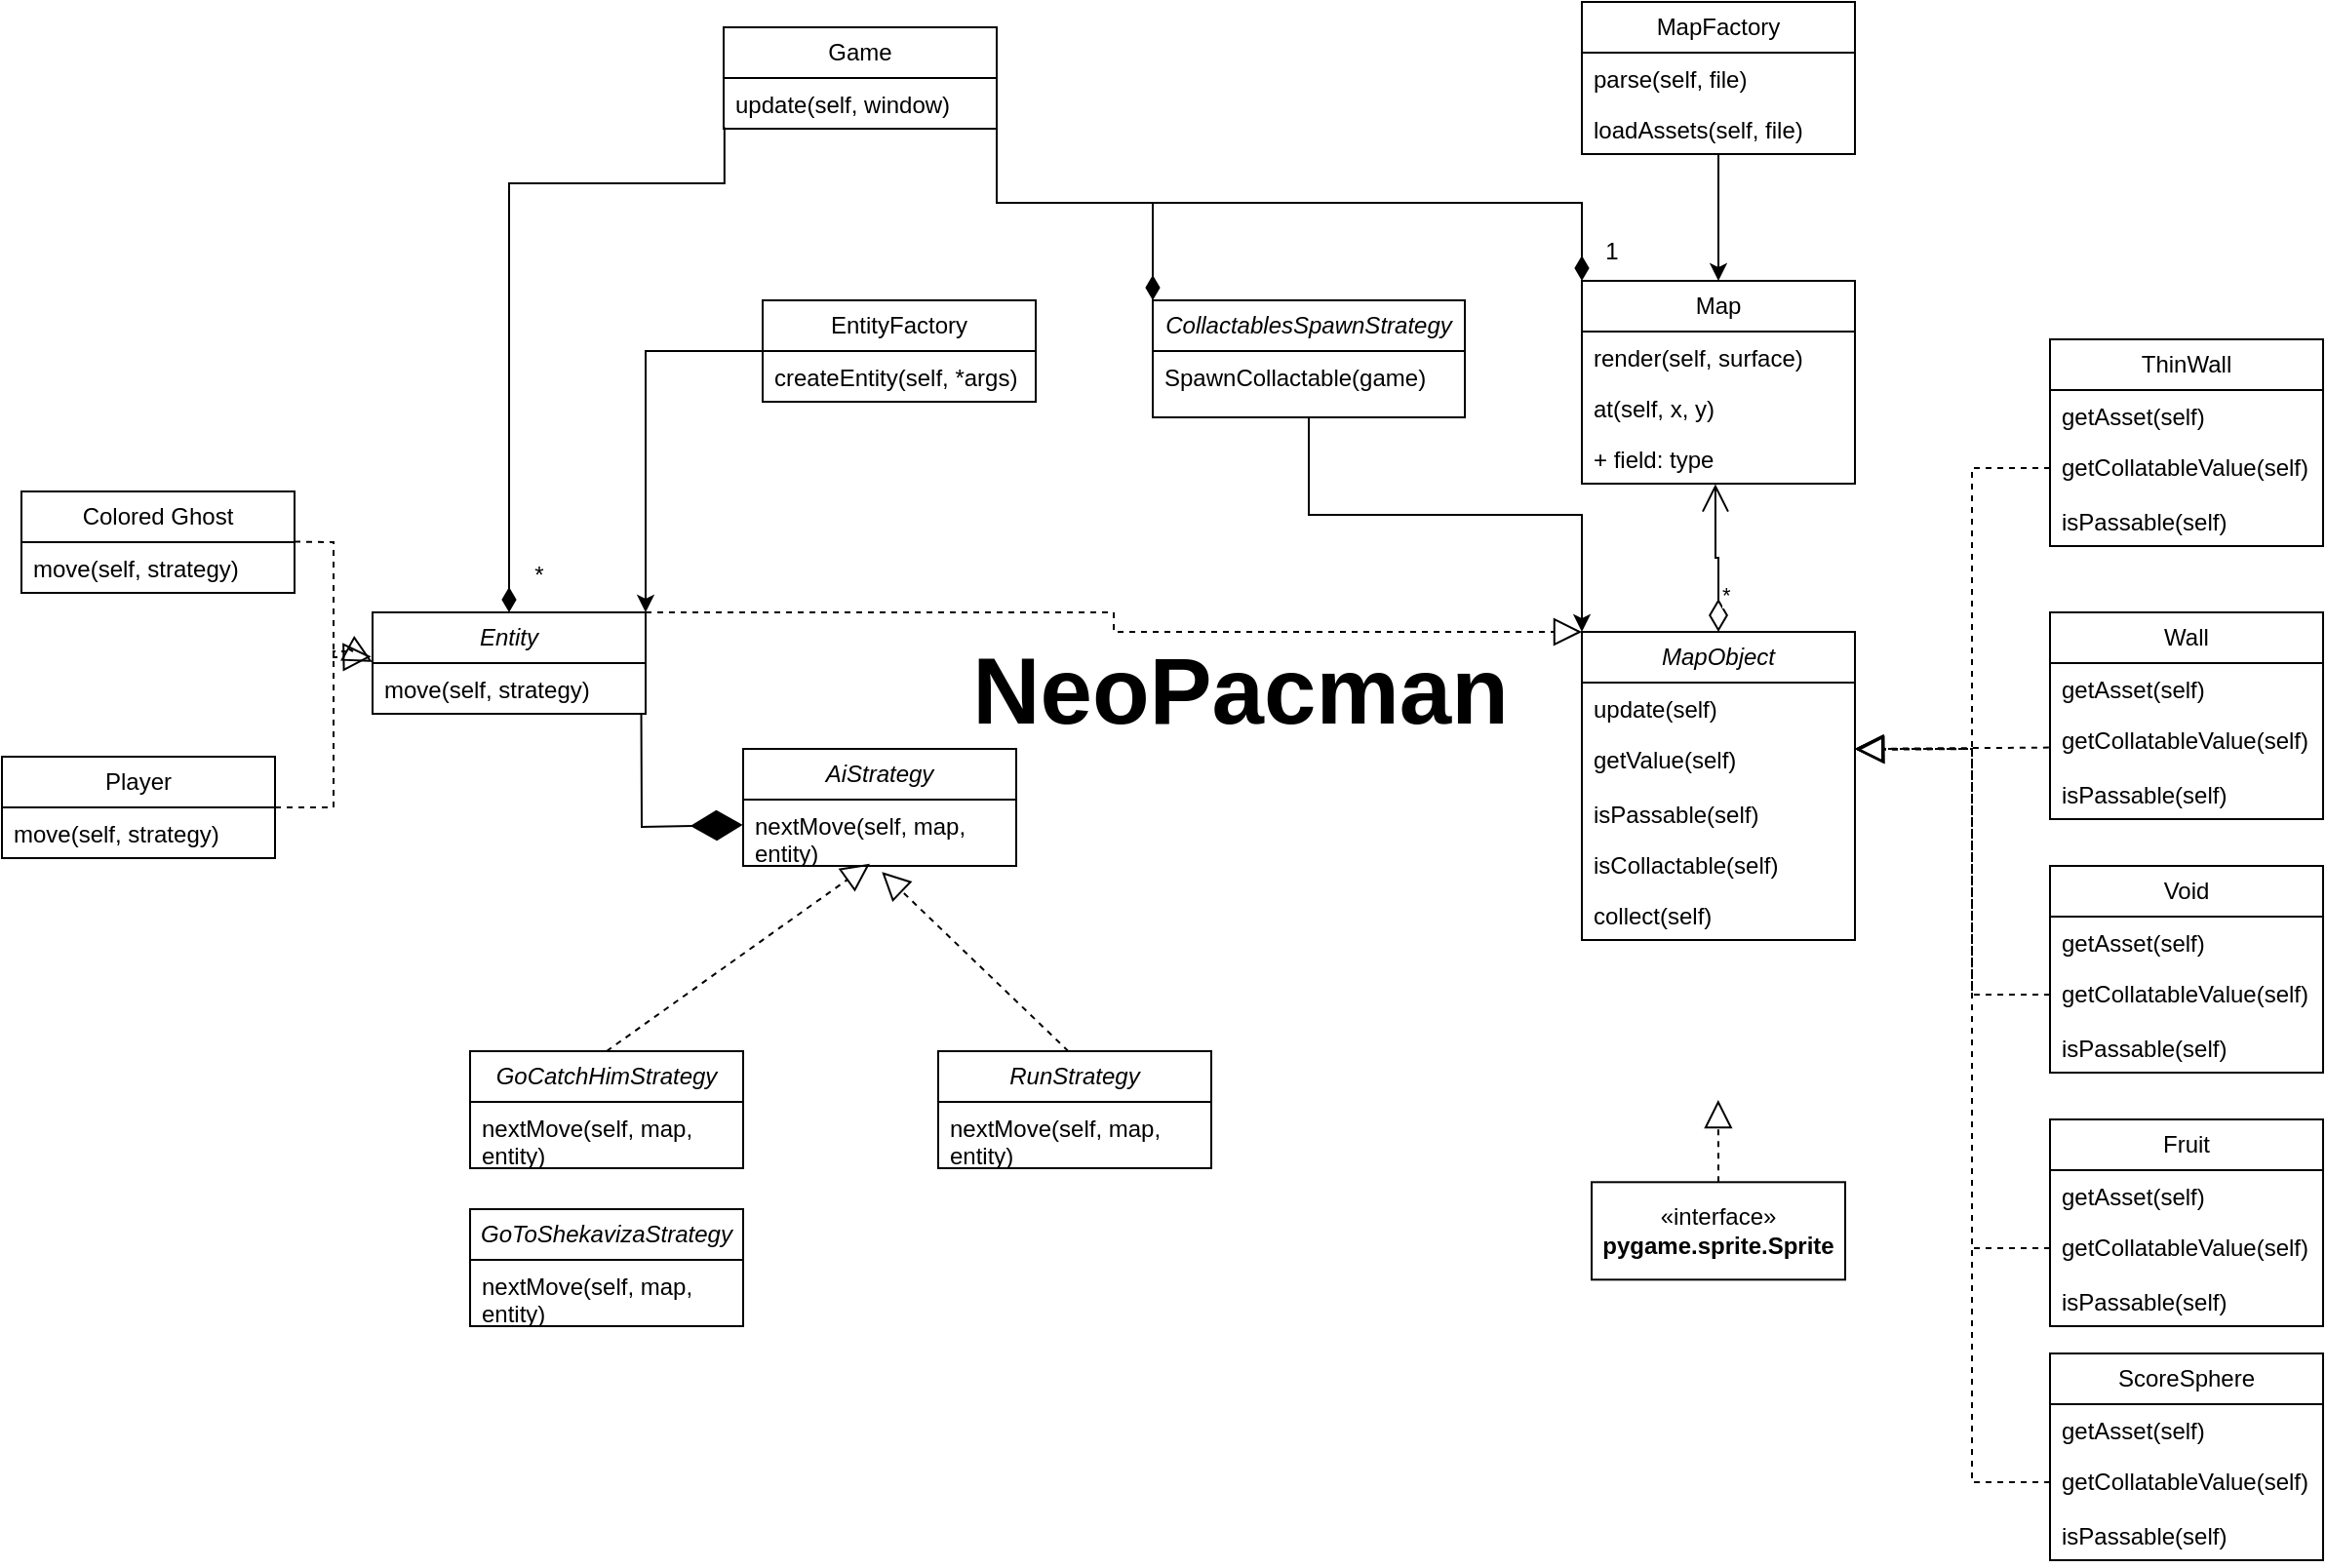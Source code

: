 <mxfile version="23.0.2" type="device">
  <diagram name="Сторінка-1" id="K_RGDnJAdk7cyxfcsl8m">
    <mxGraphModel dx="2222" dy="1826" grid="1" gridSize="10" guides="1" tooltips="1" connect="1" arrows="1" fold="1" page="1" pageScale="1" pageWidth="827" pageHeight="1169" math="0" shadow="0">
      <root>
        <mxCell id="0" />
        <mxCell id="1" parent="0" />
        <mxCell id="_X7-g7dKhT17gmtEmU-m-2" value="Map" style="swimlane;fontStyle=0;childLayout=stackLayout;horizontal=1;startSize=26;fillColor=none;horizontalStack=0;resizeParent=1;resizeParentMax=0;resizeLast=0;collapsible=1;marginBottom=0;whiteSpace=wrap;html=1;" vertex="1" parent="1">
          <mxGeometry x="750" y="-70" width="140" height="104" as="geometry" />
        </mxCell>
        <mxCell id="_X7-g7dKhT17gmtEmU-m-3" value="render(self, surface)" style="text;strokeColor=none;fillColor=none;align=left;verticalAlign=top;spacingLeft=4;spacingRight=4;overflow=hidden;rotatable=0;points=[[0,0.5],[1,0.5]];portConstraint=eastwest;whiteSpace=wrap;html=1;" vertex="1" parent="_X7-g7dKhT17gmtEmU-m-2">
          <mxGeometry y="26" width="140" height="26" as="geometry" />
        </mxCell>
        <mxCell id="_X7-g7dKhT17gmtEmU-m-4" value="at(self, x, y)" style="text;strokeColor=none;fillColor=none;align=left;verticalAlign=top;spacingLeft=4;spacingRight=4;overflow=hidden;rotatable=0;points=[[0,0.5],[1,0.5]];portConstraint=eastwest;whiteSpace=wrap;html=1;" vertex="1" parent="_X7-g7dKhT17gmtEmU-m-2">
          <mxGeometry y="52" width="140" height="26" as="geometry" />
        </mxCell>
        <mxCell id="_X7-g7dKhT17gmtEmU-m-5" value="+ field: type" style="text;strokeColor=none;fillColor=none;align=left;verticalAlign=top;spacingLeft=4;spacingRight=4;overflow=hidden;rotatable=0;points=[[0,0.5],[1,0.5]];portConstraint=eastwest;whiteSpace=wrap;html=1;" vertex="1" parent="_X7-g7dKhT17gmtEmU-m-2">
          <mxGeometry y="78" width="140" height="26" as="geometry" />
        </mxCell>
        <mxCell id="_X7-g7dKhT17gmtEmU-m-52" value="" style="edgeStyle=orthogonalEdgeStyle;rounded=0;orthogonalLoop=1;jettySize=auto;html=1;entryX=0.5;entryY=0;entryDx=0;entryDy=0;" edge="1" parent="1" source="_X7-g7dKhT17gmtEmU-m-6" target="_X7-g7dKhT17gmtEmU-m-2">
          <mxGeometry relative="1" as="geometry" />
        </mxCell>
        <mxCell id="_X7-g7dKhT17gmtEmU-m-6" value="MapFactory" style="swimlane;fontStyle=0;childLayout=stackLayout;horizontal=1;startSize=26;fillColor=none;horizontalStack=0;resizeParent=1;resizeParentMax=0;resizeLast=0;collapsible=1;marginBottom=0;whiteSpace=wrap;html=1;" vertex="1" parent="1">
          <mxGeometry x="750" y="-213" width="140" height="78" as="geometry" />
        </mxCell>
        <mxCell id="_X7-g7dKhT17gmtEmU-m-7" value="parse(self, file)" style="text;strokeColor=none;fillColor=none;align=left;verticalAlign=top;spacingLeft=4;spacingRight=4;overflow=hidden;rotatable=0;points=[[0,0.5],[1,0.5]];portConstraint=eastwest;whiteSpace=wrap;html=1;" vertex="1" parent="_X7-g7dKhT17gmtEmU-m-6">
          <mxGeometry y="26" width="140" height="26" as="geometry" />
        </mxCell>
        <mxCell id="_X7-g7dKhT17gmtEmU-m-8" value="loadAssets(self, file)" style="text;strokeColor=none;fillColor=none;align=left;verticalAlign=top;spacingLeft=4;spacingRight=4;overflow=hidden;rotatable=0;points=[[0,0.5],[1,0.5]];portConstraint=eastwest;whiteSpace=wrap;html=1;" vertex="1" parent="_X7-g7dKhT17gmtEmU-m-6">
          <mxGeometry y="52" width="140" height="26" as="geometry" />
        </mxCell>
        <mxCell id="_X7-g7dKhT17gmtEmU-m-18" value="&lt;i&gt;MapObject&lt;/i&gt;" style="swimlane;fontStyle=0;childLayout=stackLayout;horizontal=1;startSize=26;fillColor=none;horizontalStack=0;resizeParent=1;resizeParentMax=0;resizeLast=0;collapsible=1;marginBottom=0;whiteSpace=wrap;html=1;" vertex="1" parent="1">
          <mxGeometry x="750" y="110" width="140" height="158" as="geometry" />
        </mxCell>
        <mxCell id="_X7-g7dKhT17gmtEmU-m-19" value="update(self)" style="text;strokeColor=none;fillColor=none;align=left;verticalAlign=top;spacingLeft=4;spacingRight=4;overflow=hidden;rotatable=0;points=[[0,0.5],[1,0.5]];portConstraint=eastwest;whiteSpace=wrap;html=1;" vertex="1" parent="_X7-g7dKhT17gmtEmU-m-18">
          <mxGeometry y="26" width="140" height="26" as="geometry" />
        </mxCell>
        <mxCell id="_X7-g7dKhT17gmtEmU-m-20" value="getValue(self)" style="text;strokeColor=none;fillColor=none;align=left;verticalAlign=top;spacingLeft=4;spacingRight=4;overflow=hidden;rotatable=0;points=[[0,0.5],[1,0.5]];portConstraint=eastwest;whiteSpace=wrap;html=1;" vertex="1" parent="_X7-g7dKhT17gmtEmU-m-18">
          <mxGeometry y="52" width="140" height="28" as="geometry" />
        </mxCell>
        <mxCell id="_X7-g7dKhT17gmtEmU-m-21" value="isPassable(self)" style="text;strokeColor=none;fillColor=none;align=left;verticalAlign=top;spacingLeft=4;spacingRight=4;overflow=hidden;rotatable=0;points=[[0,0.5],[1,0.5]];portConstraint=eastwest;whiteSpace=wrap;html=1;" vertex="1" parent="_X7-g7dKhT17gmtEmU-m-18">
          <mxGeometry y="80" width="140" height="26" as="geometry" />
        </mxCell>
        <mxCell id="_X7-g7dKhT17gmtEmU-m-114" value="isCollactable(self)" style="text;strokeColor=none;fillColor=none;align=left;verticalAlign=top;spacingLeft=4;spacingRight=4;overflow=hidden;rotatable=0;points=[[0,0.5],[1,0.5]];portConstraint=eastwest;whiteSpace=wrap;html=1;" vertex="1" parent="_X7-g7dKhT17gmtEmU-m-18">
          <mxGeometry y="106" width="140" height="26" as="geometry" />
        </mxCell>
        <mxCell id="_X7-g7dKhT17gmtEmU-m-72" value="collect(self)" style="text;strokeColor=none;fillColor=none;align=left;verticalAlign=top;spacingLeft=4;spacingRight=4;overflow=hidden;rotatable=0;points=[[0,0.5],[1,0.5]];portConstraint=eastwest;whiteSpace=wrap;html=1;" vertex="1" parent="_X7-g7dKhT17gmtEmU-m-18">
          <mxGeometry y="132" width="140" height="26" as="geometry" />
        </mxCell>
        <mxCell id="_X7-g7dKhT17gmtEmU-m-22" value="«interface»&lt;br&gt;&lt;b&gt;pygame.sprite.Sprite&lt;/b&gt;" style="html=1;whiteSpace=wrap;" vertex="1" parent="1">
          <mxGeometry x="755" y="392.16" width="130" height="50" as="geometry" />
        </mxCell>
        <mxCell id="_X7-g7dKhT17gmtEmU-m-24" value="*" style="endArrow=open;html=1;endSize=12;startArrow=diamondThin;startSize=14;startFill=0;edgeStyle=orthogonalEdgeStyle;align=left;verticalAlign=bottom;rounded=0;exitX=0.5;exitY=0;exitDx=0;exitDy=0;entryX=0.489;entryY=1.008;entryDx=0;entryDy=0;entryPerimeter=0;" edge="1" parent="1" source="_X7-g7dKhT17gmtEmU-m-18" target="_X7-g7dKhT17gmtEmU-m-5">
          <mxGeometry x="-0.741" relative="1" as="geometry">
            <mxPoint x="490" y="10" as="sourcePoint" />
            <mxPoint x="650" y="10" as="targetPoint" />
            <Array as="points">
              <mxPoint x="820" y="72" />
              <mxPoint x="819" y="72" />
            </Array>
            <mxPoint as="offset" />
          </mxGeometry>
        </mxCell>
        <mxCell id="_X7-g7dKhT17gmtEmU-m-26" value="Wall" style="swimlane;fontStyle=0;childLayout=stackLayout;horizontal=1;startSize=26;fillColor=none;horizontalStack=0;resizeParent=1;resizeParentMax=0;resizeLast=0;collapsible=1;marginBottom=0;whiteSpace=wrap;html=1;" vertex="1" parent="1">
          <mxGeometry x="990" y="100" width="140" height="106" as="geometry" />
        </mxCell>
        <mxCell id="_X7-g7dKhT17gmtEmU-m-27" value="getAsset(self)" style="text;strokeColor=none;fillColor=none;align=left;verticalAlign=top;spacingLeft=4;spacingRight=4;overflow=hidden;rotatable=0;points=[[0,0.5],[1,0.5]];portConstraint=eastwest;whiteSpace=wrap;html=1;" vertex="1" parent="_X7-g7dKhT17gmtEmU-m-26">
          <mxGeometry y="26" width="140" height="26" as="geometry" />
        </mxCell>
        <mxCell id="_X7-g7dKhT17gmtEmU-m-28" value="getCollatableValue(self)" style="text;strokeColor=none;fillColor=none;align=left;verticalAlign=top;spacingLeft=4;spacingRight=4;overflow=hidden;rotatable=0;points=[[0,0.5],[1,0.5]];portConstraint=eastwest;whiteSpace=wrap;html=1;" vertex="1" parent="_X7-g7dKhT17gmtEmU-m-26">
          <mxGeometry y="52" width="140" height="28" as="geometry" />
        </mxCell>
        <mxCell id="_X7-g7dKhT17gmtEmU-m-29" value="isPassable(self)" style="text;strokeColor=none;fillColor=none;align=left;verticalAlign=top;spacingLeft=4;spacingRight=4;overflow=hidden;rotatable=0;points=[[0,0.5],[1,0.5]];portConstraint=eastwest;whiteSpace=wrap;html=1;" vertex="1" parent="_X7-g7dKhT17gmtEmU-m-26">
          <mxGeometry y="80" width="140" height="26" as="geometry" />
        </mxCell>
        <mxCell id="_X7-g7dKhT17gmtEmU-m-30" value="Void" style="swimlane;fontStyle=0;childLayout=stackLayout;horizontal=1;startSize=26;fillColor=none;horizontalStack=0;resizeParent=1;resizeParentMax=0;resizeLast=0;collapsible=1;marginBottom=0;whiteSpace=wrap;html=1;" vertex="1" parent="1">
          <mxGeometry x="990" y="230" width="140" height="106" as="geometry" />
        </mxCell>
        <mxCell id="_X7-g7dKhT17gmtEmU-m-31" value="getAsset(self)" style="text;strokeColor=none;fillColor=none;align=left;verticalAlign=top;spacingLeft=4;spacingRight=4;overflow=hidden;rotatable=0;points=[[0,0.5],[1,0.5]];portConstraint=eastwest;whiteSpace=wrap;html=1;" vertex="1" parent="_X7-g7dKhT17gmtEmU-m-30">
          <mxGeometry y="26" width="140" height="26" as="geometry" />
        </mxCell>
        <mxCell id="_X7-g7dKhT17gmtEmU-m-32" value="getCollatableValue(self)" style="text;strokeColor=none;fillColor=none;align=left;verticalAlign=top;spacingLeft=4;spacingRight=4;overflow=hidden;rotatable=0;points=[[0,0.5],[1,0.5]];portConstraint=eastwest;whiteSpace=wrap;html=1;" vertex="1" parent="_X7-g7dKhT17gmtEmU-m-30">
          <mxGeometry y="52" width="140" height="28" as="geometry" />
        </mxCell>
        <mxCell id="_X7-g7dKhT17gmtEmU-m-33" value="isPassable(self)" style="text;strokeColor=none;fillColor=none;align=left;verticalAlign=top;spacingLeft=4;spacingRight=4;overflow=hidden;rotatable=0;points=[[0,0.5],[1,0.5]];portConstraint=eastwest;whiteSpace=wrap;html=1;" vertex="1" parent="_X7-g7dKhT17gmtEmU-m-30">
          <mxGeometry y="80" width="140" height="26" as="geometry" />
        </mxCell>
        <mxCell id="_X7-g7dKhT17gmtEmU-m-34" value="Fruit" style="swimlane;fontStyle=0;childLayout=stackLayout;horizontal=1;startSize=26;fillColor=none;horizontalStack=0;resizeParent=1;resizeParentMax=0;resizeLast=0;collapsible=1;marginBottom=0;whiteSpace=wrap;html=1;" vertex="1" parent="1">
          <mxGeometry x="990" y="360" width="140" height="106" as="geometry" />
        </mxCell>
        <mxCell id="_X7-g7dKhT17gmtEmU-m-35" value="getAsset(self)" style="text;strokeColor=none;fillColor=none;align=left;verticalAlign=top;spacingLeft=4;spacingRight=4;overflow=hidden;rotatable=0;points=[[0,0.5],[1,0.5]];portConstraint=eastwest;whiteSpace=wrap;html=1;" vertex="1" parent="_X7-g7dKhT17gmtEmU-m-34">
          <mxGeometry y="26" width="140" height="26" as="geometry" />
        </mxCell>
        <mxCell id="_X7-g7dKhT17gmtEmU-m-36" value="getCollatableValue(self)" style="text;strokeColor=none;fillColor=none;align=left;verticalAlign=top;spacingLeft=4;spacingRight=4;overflow=hidden;rotatable=0;points=[[0,0.5],[1,0.5]];portConstraint=eastwest;whiteSpace=wrap;html=1;" vertex="1" parent="_X7-g7dKhT17gmtEmU-m-34">
          <mxGeometry y="52" width="140" height="28" as="geometry" />
        </mxCell>
        <mxCell id="_X7-g7dKhT17gmtEmU-m-37" value="isPassable(self)" style="text;strokeColor=none;fillColor=none;align=left;verticalAlign=top;spacingLeft=4;spacingRight=4;overflow=hidden;rotatable=0;points=[[0,0.5],[1,0.5]];portConstraint=eastwest;whiteSpace=wrap;html=1;" vertex="1" parent="_X7-g7dKhT17gmtEmU-m-34">
          <mxGeometry y="80" width="140" height="26" as="geometry" />
        </mxCell>
        <mxCell id="_X7-g7dKhT17gmtEmU-m-38" value="ThinWall" style="swimlane;fontStyle=0;childLayout=stackLayout;horizontal=1;startSize=26;fillColor=none;horizontalStack=0;resizeParent=1;resizeParentMax=0;resizeLast=0;collapsible=1;marginBottom=0;whiteSpace=wrap;html=1;" vertex="1" parent="1">
          <mxGeometry x="990" y="-40" width="140" height="106" as="geometry" />
        </mxCell>
        <mxCell id="_X7-g7dKhT17gmtEmU-m-39" value="getAsset(self)" style="text;strokeColor=none;fillColor=none;align=left;verticalAlign=top;spacingLeft=4;spacingRight=4;overflow=hidden;rotatable=0;points=[[0,0.5],[1,0.5]];portConstraint=eastwest;whiteSpace=wrap;html=1;" vertex="1" parent="_X7-g7dKhT17gmtEmU-m-38">
          <mxGeometry y="26" width="140" height="26" as="geometry" />
        </mxCell>
        <mxCell id="_X7-g7dKhT17gmtEmU-m-40" value="getCollatableValue(self)" style="text;strokeColor=none;fillColor=none;align=left;verticalAlign=top;spacingLeft=4;spacingRight=4;overflow=hidden;rotatable=0;points=[[0,0.5],[1,0.5]];portConstraint=eastwest;whiteSpace=wrap;html=1;" vertex="1" parent="_X7-g7dKhT17gmtEmU-m-38">
          <mxGeometry y="52" width="140" height="28" as="geometry" />
        </mxCell>
        <mxCell id="_X7-g7dKhT17gmtEmU-m-41" value="isPassable(self)" style="text;strokeColor=none;fillColor=none;align=left;verticalAlign=top;spacingLeft=4;spacingRight=4;overflow=hidden;rotatable=0;points=[[0,0.5],[1,0.5]];portConstraint=eastwest;whiteSpace=wrap;html=1;" vertex="1" parent="_X7-g7dKhT17gmtEmU-m-38">
          <mxGeometry y="80" width="140" height="26" as="geometry" />
        </mxCell>
        <mxCell id="_X7-g7dKhT17gmtEmU-m-42" value="" style="endArrow=block;dashed=1;endFill=0;endSize=12;html=1;rounded=0;exitX=0;exitY=0.5;exitDx=0;exitDy=0;entryX=1.005;entryY=0.304;entryDx=0;entryDy=0;entryPerimeter=0;" edge="1" parent="1" source="_X7-g7dKhT17gmtEmU-m-40" target="_X7-g7dKhT17gmtEmU-m-20">
          <mxGeometry width="160" relative="1" as="geometry">
            <mxPoint x="956" y="10" as="sourcePoint" />
            <mxPoint x="930" y="65" as="targetPoint" />
            <Array as="points">
              <mxPoint x="950" y="26" />
              <mxPoint x="950" y="170" />
            </Array>
          </mxGeometry>
        </mxCell>
        <mxCell id="_X7-g7dKhT17gmtEmU-m-44" value="" style="endArrow=block;dashed=1;endFill=0;endSize=12;html=1;rounded=0;exitX=-0.004;exitY=0.618;exitDx=0;exitDy=0;entryX=1.002;entryY=0.284;entryDx=0;entryDy=0;entryPerimeter=0;exitPerimeter=0;" edge="1" parent="1" source="_X7-g7dKhT17gmtEmU-m-28" target="_X7-g7dKhT17gmtEmU-m-20">
          <mxGeometry width="160" relative="1" as="geometry">
            <mxPoint x="1000" y="36" as="sourcePoint" />
            <mxPoint x="900" y="173" as="targetPoint" />
            <Array as="points" />
          </mxGeometry>
        </mxCell>
        <mxCell id="_X7-g7dKhT17gmtEmU-m-45" value="" style="endArrow=block;dashed=1;endFill=0;endSize=12;html=1;rounded=0;exitX=0;exitY=0.5;exitDx=0;exitDy=0;" edge="1" parent="1" source="_X7-g7dKhT17gmtEmU-m-32">
          <mxGeometry width="160" relative="1" as="geometry">
            <mxPoint x="1000" y="176" as="sourcePoint" />
            <mxPoint x="890" y="170" as="targetPoint" />
            <Array as="points">
              <mxPoint x="950" y="296" />
              <mxPoint x="950" y="170" />
            </Array>
          </mxGeometry>
        </mxCell>
        <mxCell id="_X7-g7dKhT17gmtEmU-m-46" value="" style="endArrow=block;dashed=1;endFill=0;endSize=12;html=1;rounded=0;exitX=0;exitY=0.5;exitDx=0;exitDy=0;" edge="1" parent="1" source="_X7-g7dKhT17gmtEmU-m-36">
          <mxGeometry width="160" relative="1" as="geometry">
            <mxPoint x="1000" y="306" as="sourcePoint" />
            <mxPoint x="890" y="170" as="targetPoint" />
            <Array as="points">
              <mxPoint x="950" y="426" />
              <mxPoint x="950" y="170" />
            </Array>
          </mxGeometry>
        </mxCell>
        <mxCell id="_X7-g7dKhT17gmtEmU-m-47" value="Game" style="swimlane;fontStyle=0;childLayout=stackLayout;horizontal=1;startSize=26;fillColor=none;horizontalStack=0;resizeParent=1;resizeParentMax=0;resizeLast=0;collapsible=1;marginBottom=0;whiteSpace=wrap;html=1;" vertex="1" parent="1">
          <mxGeometry x="310" y="-200" width="140" height="52" as="geometry" />
        </mxCell>
        <mxCell id="_X7-g7dKhT17gmtEmU-m-48" value="update(self, window)" style="text;strokeColor=none;fillColor=none;align=left;verticalAlign=top;spacingLeft=4;spacingRight=4;overflow=hidden;rotatable=0;points=[[0,0.5],[1,0.5]];portConstraint=eastwest;whiteSpace=wrap;html=1;" vertex="1" parent="_X7-g7dKhT17gmtEmU-m-47">
          <mxGeometry y="26" width="140" height="26" as="geometry" />
        </mxCell>
        <mxCell id="_X7-g7dKhT17gmtEmU-m-54" value="&lt;i&gt;Entity&lt;/i&gt;" style="swimlane;fontStyle=0;childLayout=stackLayout;horizontal=1;startSize=26;fillColor=none;horizontalStack=0;resizeParent=1;resizeParentMax=0;resizeLast=0;collapsible=1;marginBottom=0;whiteSpace=wrap;html=1;" vertex="1" parent="1">
          <mxGeometry x="130" y="100" width="140" height="52" as="geometry" />
        </mxCell>
        <mxCell id="_X7-g7dKhT17gmtEmU-m-57" value="move(self, strategy)" style="text;strokeColor=none;fillColor=none;align=left;verticalAlign=top;spacingLeft=4;spacingRight=4;overflow=hidden;rotatable=0;points=[[0,0.5],[1,0.5]];portConstraint=eastwest;whiteSpace=wrap;html=1;" vertex="1" parent="_X7-g7dKhT17gmtEmU-m-54">
          <mxGeometry y="26" width="140" height="26" as="geometry" />
        </mxCell>
        <mxCell id="_X7-g7dKhT17gmtEmU-m-58" value="&lt;i&gt;AiStrategy&lt;/i&gt;" style="swimlane;fontStyle=0;childLayout=stackLayout;horizontal=1;startSize=26;fillColor=none;horizontalStack=0;resizeParent=1;resizeParentMax=0;resizeLast=0;collapsible=1;marginBottom=0;whiteSpace=wrap;html=1;" vertex="1" parent="1">
          <mxGeometry x="320" y="170" width="140" height="60" as="geometry" />
        </mxCell>
        <mxCell id="_X7-g7dKhT17gmtEmU-m-59" value="nextMove(self, map, entity)" style="text;strokeColor=none;fillColor=none;align=left;verticalAlign=top;spacingLeft=4;spacingRight=4;overflow=hidden;rotatable=0;points=[[0,0.5],[1,0.5]];portConstraint=eastwest;whiteSpace=wrap;html=1;" vertex="1" parent="_X7-g7dKhT17gmtEmU-m-58">
          <mxGeometry y="26" width="140" height="34" as="geometry" />
        </mxCell>
        <mxCell id="_X7-g7dKhT17gmtEmU-m-62" value="" style="html=1;startArrow=diamondThin;startFill=1;edgeStyle=elbowEdgeStyle;elbow=vertical;startSize=10;endArrow=none;endFill=0;rounded=0;exitX=0;exitY=0;exitDx=0;exitDy=0;entryX=1;entryY=0.5;entryDx=0;entryDy=0;" edge="1" parent="1" source="_X7-g7dKhT17gmtEmU-m-2" target="_X7-g7dKhT17gmtEmU-m-48">
          <mxGeometry width="160" relative="1" as="geometry">
            <mxPoint x="370" y="-60" as="sourcePoint" />
            <mxPoint x="660" as="targetPoint" />
            <Array as="points">
              <mxPoint x="590" y="-110" />
            </Array>
          </mxGeometry>
        </mxCell>
        <mxCell id="_X7-g7dKhT17gmtEmU-m-64" value="&lt;i&gt;GoCatchHimStrategy&lt;/i&gt;" style="swimlane;fontStyle=0;childLayout=stackLayout;horizontal=1;startSize=26;fillColor=none;horizontalStack=0;resizeParent=1;resizeParentMax=0;resizeLast=0;collapsible=1;marginBottom=0;whiteSpace=wrap;html=1;" vertex="1" parent="1">
          <mxGeometry x="180" y="325" width="140" height="60" as="geometry" />
        </mxCell>
        <mxCell id="_X7-g7dKhT17gmtEmU-m-65" value="nextMove(self, map, entity)" style="text;strokeColor=none;fillColor=none;align=left;verticalAlign=top;spacingLeft=4;spacingRight=4;overflow=hidden;rotatable=0;points=[[0,0.5],[1,0.5]];portConstraint=eastwest;whiteSpace=wrap;html=1;" vertex="1" parent="_X7-g7dKhT17gmtEmU-m-64">
          <mxGeometry y="26" width="140" height="34" as="geometry" />
        </mxCell>
        <mxCell id="_X7-g7dKhT17gmtEmU-m-66" value="&lt;i&gt;RunStrategy&lt;/i&gt;" style="swimlane;fontStyle=0;childLayout=stackLayout;horizontal=1;startSize=26;fillColor=none;horizontalStack=0;resizeParent=1;resizeParentMax=0;resizeLast=0;collapsible=1;marginBottom=0;whiteSpace=wrap;html=1;" vertex="1" parent="1">
          <mxGeometry x="420" y="325" width="140" height="60" as="geometry" />
        </mxCell>
        <mxCell id="_X7-g7dKhT17gmtEmU-m-67" value="nextMove(self, map, entity)" style="text;strokeColor=none;fillColor=none;align=left;verticalAlign=top;spacingLeft=4;spacingRight=4;overflow=hidden;rotatable=0;points=[[0,0.5],[1,0.5]];portConstraint=eastwest;whiteSpace=wrap;html=1;" vertex="1" parent="_X7-g7dKhT17gmtEmU-m-66">
          <mxGeometry y="26" width="140" height="34" as="geometry" />
        </mxCell>
        <mxCell id="_X7-g7dKhT17gmtEmU-m-80" style="edgeStyle=orthogonalEdgeStyle;rounded=0;orthogonalLoop=1;jettySize=auto;html=1;entryX=1;entryY=0;entryDx=0;entryDy=0;" edge="1" parent="1" source="_X7-g7dKhT17gmtEmU-m-68" target="_X7-g7dKhT17gmtEmU-m-54">
          <mxGeometry relative="1" as="geometry" />
        </mxCell>
        <mxCell id="_X7-g7dKhT17gmtEmU-m-68" value="EntityFactory" style="swimlane;fontStyle=0;childLayout=stackLayout;horizontal=1;startSize=26;fillColor=none;horizontalStack=0;resizeParent=1;resizeParentMax=0;resizeLast=0;collapsible=1;marginBottom=0;whiteSpace=wrap;html=1;" vertex="1" parent="1">
          <mxGeometry x="330" y="-60" width="140" height="52" as="geometry" />
        </mxCell>
        <mxCell id="_X7-g7dKhT17gmtEmU-m-69" value="createEntity(self, *args)" style="text;strokeColor=none;fillColor=none;align=left;verticalAlign=top;spacingLeft=4;spacingRight=4;overflow=hidden;rotatable=0;points=[[0,0.5],[1,0.5]];portConstraint=eastwest;whiteSpace=wrap;html=1;" vertex="1" parent="_X7-g7dKhT17gmtEmU-m-68">
          <mxGeometry y="26" width="140" height="26" as="geometry" />
        </mxCell>
        <mxCell id="_X7-g7dKhT17gmtEmU-m-73" value="ScoreSphere" style="swimlane;fontStyle=0;childLayout=stackLayout;horizontal=1;startSize=26;fillColor=none;horizontalStack=0;resizeParent=1;resizeParentMax=0;resizeLast=0;collapsible=1;marginBottom=0;whiteSpace=wrap;html=1;" vertex="1" parent="1">
          <mxGeometry x="990" y="480" width="140" height="106" as="geometry" />
        </mxCell>
        <mxCell id="_X7-g7dKhT17gmtEmU-m-74" value="getAsset(self)" style="text;strokeColor=none;fillColor=none;align=left;verticalAlign=top;spacingLeft=4;spacingRight=4;overflow=hidden;rotatable=0;points=[[0,0.5],[1,0.5]];portConstraint=eastwest;whiteSpace=wrap;html=1;" vertex="1" parent="_X7-g7dKhT17gmtEmU-m-73">
          <mxGeometry y="26" width="140" height="26" as="geometry" />
        </mxCell>
        <mxCell id="_X7-g7dKhT17gmtEmU-m-75" value="getCollatableValue(self)" style="text;strokeColor=none;fillColor=none;align=left;verticalAlign=top;spacingLeft=4;spacingRight=4;overflow=hidden;rotatable=0;points=[[0,0.5],[1,0.5]];portConstraint=eastwest;whiteSpace=wrap;html=1;" vertex="1" parent="_X7-g7dKhT17gmtEmU-m-73">
          <mxGeometry y="52" width="140" height="28" as="geometry" />
        </mxCell>
        <mxCell id="_X7-g7dKhT17gmtEmU-m-76" value="isPassable(self)" style="text;strokeColor=none;fillColor=none;align=left;verticalAlign=top;spacingLeft=4;spacingRight=4;overflow=hidden;rotatable=0;points=[[0,0.5],[1,0.5]];portConstraint=eastwest;whiteSpace=wrap;html=1;" vertex="1" parent="_X7-g7dKhT17gmtEmU-m-73">
          <mxGeometry y="80" width="140" height="26" as="geometry" />
        </mxCell>
        <mxCell id="_X7-g7dKhT17gmtEmU-m-77" value="" style="endArrow=block;dashed=1;endFill=0;endSize=12;html=1;rounded=0;exitX=0;exitY=0.5;exitDx=0;exitDy=0;" edge="1" parent="1" source="_X7-g7dKhT17gmtEmU-m-75">
          <mxGeometry width="160" relative="1" as="geometry">
            <mxPoint x="969" y="570" as="sourcePoint" />
            <mxPoint x="890" y="170" as="targetPoint" />
            <Array as="points">
              <mxPoint x="950" y="546" />
              <mxPoint x="950" y="170" />
            </Array>
          </mxGeometry>
        </mxCell>
        <mxCell id="_X7-g7dKhT17gmtEmU-m-78" value="" style="html=1;startArrow=diamondThin;startFill=1;edgeStyle=elbowEdgeStyle;elbow=vertical;startSize=10;endArrow=none;endFill=0;rounded=0;entryX=0.003;entryY=0.969;entryDx=0;entryDy=0;entryPerimeter=0;" edge="1" parent="1" source="_X7-g7dKhT17gmtEmU-m-54" target="_X7-g7dKhT17gmtEmU-m-48">
          <mxGeometry width="160" relative="1" as="geometry">
            <mxPoint x="760" y="-60" as="sourcePoint" />
            <mxPoint x="460" y="-151" as="targetPoint" />
            <Array as="points">
              <mxPoint x="290" y="-120" />
            </Array>
          </mxGeometry>
        </mxCell>
        <mxCell id="_X7-g7dKhT17gmtEmU-m-79" value="&lt;font style=&quot;font-size: 48px;&quot;&gt;&lt;b style=&quot;&quot;&gt;NeoPacman&lt;/b&gt;&lt;/font&gt;" style="text;html=1;strokeColor=none;fillColor=none;align=center;verticalAlign=middle;whiteSpace=wrap;rounded=0;" vertex="1" parent="1">
          <mxGeometry x="490" y="100" width="170" height="80" as="geometry" />
        </mxCell>
        <mxCell id="_X7-g7dKhT17gmtEmU-m-82" value="" style="endArrow=diamondThin;endFill=1;endSize=24;html=1;rounded=0;entryX=-0.001;entryY=0.382;entryDx=0;entryDy=0;exitX=0.984;exitY=1.026;exitDx=0;exitDy=0;exitPerimeter=0;entryPerimeter=0;" edge="1" parent="1" target="_X7-g7dKhT17gmtEmU-m-59">
          <mxGeometry width="160" relative="1" as="geometry">
            <mxPoint x="267.76" y="151.996" as="sourcePoint" />
            <mxPoint x="300" y="212.32" as="targetPoint" />
            <Array as="points">
              <mxPoint x="268" y="210" />
            </Array>
          </mxGeometry>
        </mxCell>
        <mxCell id="_X7-g7dKhT17gmtEmU-m-84" value="" style="endArrow=block;dashed=1;endFill=0;endSize=12;html=1;rounded=0;entryX=0.535;entryY=0.994;entryDx=0;entryDy=0;entryPerimeter=0;exitX=0.5;exitY=0;exitDx=0;exitDy=0;" edge="1" parent="1" source="_X7-g7dKhT17gmtEmU-m-22">
          <mxGeometry width="160" relative="1" as="geometry">
            <mxPoint x="555" y="332.16" as="sourcePoint" />
            <mxPoint x="819.9" y="350.004" as="targetPoint" />
          </mxGeometry>
        </mxCell>
        <mxCell id="_X7-g7dKhT17gmtEmU-m-85" value="" style="endArrow=block;dashed=1;endFill=0;endSize=12;html=1;rounded=0;entryX=0;entryY=0;entryDx=0;entryDy=0;exitX=1;exitY=0;exitDx=0;exitDy=0;" edge="1" parent="1" source="_X7-g7dKhT17gmtEmU-m-54" target="_X7-g7dKhT17gmtEmU-m-18">
          <mxGeometry width="160" relative="1" as="geometry">
            <mxPoint x="570" y="170" as="sourcePoint" />
            <mxPoint x="600" y="82" as="targetPoint" />
            <Array as="points">
              <mxPoint x="510" y="100" />
              <mxPoint x="510" y="110" />
            </Array>
          </mxGeometry>
        </mxCell>
        <mxCell id="_X7-g7dKhT17gmtEmU-m-86" value="*" style="text;html=1;align=center;verticalAlign=middle;resizable=0;points=[];autosize=1;strokeColor=none;fillColor=none;" vertex="1" parent="1">
          <mxGeometry x="200" y="66" width="30" height="30" as="geometry" />
        </mxCell>
        <mxCell id="_X7-g7dKhT17gmtEmU-m-87" value="&lt;i&gt;CollactablesSpawnStrategy&lt;/i&gt;" style="swimlane;fontStyle=0;childLayout=stackLayout;horizontal=1;startSize=26;fillColor=none;horizontalStack=0;resizeParent=1;resizeParentMax=0;resizeLast=0;collapsible=1;marginBottom=0;whiteSpace=wrap;html=1;" vertex="1" parent="1">
          <mxGeometry x="530" y="-60" width="160" height="60" as="geometry" />
        </mxCell>
        <mxCell id="_X7-g7dKhT17gmtEmU-m-88" value="SpawnCollactable(game)" style="text;strokeColor=none;fillColor=none;align=left;verticalAlign=top;spacingLeft=4;spacingRight=4;overflow=hidden;rotatable=0;points=[[0,0.5],[1,0.5]];portConstraint=eastwest;whiteSpace=wrap;html=1;" vertex="1" parent="_X7-g7dKhT17gmtEmU-m-87">
          <mxGeometry y="26" width="160" height="34" as="geometry" />
        </mxCell>
        <mxCell id="_X7-g7dKhT17gmtEmU-m-89" value="" style="html=1;startArrow=diamondThin;startFill=1;edgeStyle=elbowEdgeStyle;elbow=vertical;startSize=10;endArrow=none;endFill=0;rounded=0;exitX=0;exitY=0;exitDx=0;exitDy=0;" edge="1" parent="1" source="_X7-g7dKhT17gmtEmU-m-87">
          <mxGeometry width="160" relative="1" as="geometry">
            <mxPoint x="760" y="-60" as="sourcePoint" />
            <mxPoint x="450" y="-150" as="targetPoint" />
            <Array as="points">
              <mxPoint x="490" y="-110" />
            </Array>
          </mxGeometry>
        </mxCell>
        <mxCell id="_X7-g7dKhT17gmtEmU-m-90" value="" style="endArrow=block;dashed=1;endFill=0;endSize=12;html=1;rounded=0;entryX=0.464;entryY=0.966;entryDx=0;entryDy=0;entryPerimeter=0;exitX=0.5;exitY=0;exitDx=0;exitDy=0;" edge="1" parent="1" source="_X7-g7dKhT17gmtEmU-m-64" target="_X7-g7dKhT17gmtEmU-m-59">
          <mxGeometry width="160" relative="1" as="geometry">
            <mxPoint x="379.76" y="310" as="sourcePoint" />
            <mxPoint x="379.76" y="242" as="targetPoint" />
          </mxGeometry>
        </mxCell>
        <mxCell id="_X7-g7dKhT17gmtEmU-m-91" value="" style="endArrow=block;dashed=1;endFill=0;endSize=12;html=1;rounded=0;entryX=0.508;entryY=1.092;entryDx=0;entryDy=0;entryPerimeter=0;exitX=0.477;exitY=0.001;exitDx=0;exitDy=0;exitPerimeter=0;" edge="1" parent="1" source="_X7-g7dKhT17gmtEmU-m-66" target="_X7-g7dKhT17gmtEmU-m-59">
          <mxGeometry width="160" relative="1" as="geometry">
            <mxPoint x="260" y="335" as="sourcePoint" />
            <mxPoint x="395" y="239" as="targetPoint" />
          </mxGeometry>
        </mxCell>
        <mxCell id="_X7-g7dKhT17gmtEmU-m-92" value="1" style="text;html=1;align=center;verticalAlign=middle;resizable=0;points=[];autosize=1;strokeColor=none;fillColor=none;" vertex="1" parent="1">
          <mxGeometry x="750" y="-100" width="30" height="30" as="geometry" />
        </mxCell>
        <mxCell id="_X7-g7dKhT17gmtEmU-m-93" style="edgeStyle=orthogonalEdgeStyle;rounded=0;orthogonalLoop=1;jettySize=auto;html=1;entryX=0;entryY=0;entryDx=0;entryDy=0;" edge="1" parent="1" source="_X7-g7dKhT17gmtEmU-m-88" target="_X7-g7dKhT17gmtEmU-m-18">
          <mxGeometry relative="1" as="geometry">
            <Array as="points">
              <mxPoint x="610" y="50" />
              <mxPoint x="750" y="50" />
            </Array>
          </mxGeometry>
        </mxCell>
        <mxCell id="_X7-g7dKhT17gmtEmU-m-115" value="Colored Ghost" style="swimlane;fontStyle=0;childLayout=stackLayout;horizontal=1;startSize=26;fillColor=none;horizontalStack=0;resizeParent=1;resizeParentMax=0;resizeLast=0;collapsible=1;marginBottom=0;whiteSpace=wrap;html=1;" vertex="1" parent="1">
          <mxGeometry x="-50" y="38" width="140" height="52" as="geometry" />
        </mxCell>
        <mxCell id="_X7-g7dKhT17gmtEmU-m-116" value="move(self, strategy)" style="text;strokeColor=none;fillColor=none;align=left;verticalAlign=top;spacingLeft=4;spacingRight=4;overflow=hidden;rotatable=0;points=[[0,0.5],[1,0.5]];portConstraint=eastwest;whiteSpace=wrap;html=1;" vertex="1" parent="_X7-g7dKhT17gmtEmU-m-115">
          <mxGeometry y="26" width="140" height="26" as="geometry" />
        </mxCell>
        <mxCell id="_X7-g7dKhT17gmtEmU-m-119" value="&lt;i&gt;GoToShekavizaStrategy&lt;/i&gt;" style="swimlane;fontStyle=0;childLayout=stackLayout;horizontal=1;startSize=26;fillColor=none;horizontalStack=0;resizeParent=1;resizeParentMax=0;resizeLast=0;collapsible=1;marginBottom=0;whiteSpace=wrap;html=1;" vertex="1" parent="1">
          <mxGeometry x="180" y="406" width="140" height="60" as="geometry" />
        </mxCell>
        <mxCell id="_X7-g7dKhT17gmtEmU-m-120" value="nextMove(self, map, entity)" style="text;strokeColor=none;fillColor=none;align=left;verticalAlign=top;spacingLeft=4;spacingRight=4;overflow=hidden;rotatable=0;points=[[0,0.5],[1,0.5]];portConstraint=eastwest;whiteSpace=wrap;html=1;" vertex="1" parent="_X7-g7dKhT17gmtEmU-m-119">
          <mxGeometry y="26" width="140" height="34" as="geometry" />
        </mxCell>
        <mxCell id="_X7-g7dKhT17gmtEmU-m-131" value="Player" style="swimlane;fontStyle=0;childLayout=stackLayout;horizontal=1;startSize=26;fillColor=none;horizontalStack=0;resizeParent=1;resizeParentMax=0;resizeLast=0;collapsible=1;marginBottom=0;whiteSpace=wrap;html=1;" vertex="1" parent="1">
          <mxGeometry x="-60" y="174" width="140" height="52" as="geometry" />
        </mxCell>
        <mxCell id="_X7-g7dKhT17gmtEmU-m-132" value="move(self, strategy)" style="text;strokeColor=none;fillColor=none;align=left;verticalAlign=top;spacingLeft=4;spacingRight=4;overflow=hidden;rotatable=0;points=[[0,0.5],[1,0.5]];portConstraint=eastwest;whiteSpace=wrap;html=1;" vertex="1" parent="_X7-g7dKhT17gmtEmU-m-131">
          <mxGeometry y="26" width="140" height="26" as="geometry" />
        </mxCell>
        <mxCell id="_X7-g7dKhT17gmtEmU-m-135" value="" style="endArrow=block;dashed=1;endFill=0;endSize=12;html=1;rounded=0;entryX=-0.005;entryY=-0.128;entryDx=0;entryDy=0;entryPerimeter=0;" edge="1" parent="1" target="_X7-g7dKhT17gmtEmU-m-57">
          <mxGeometry width="160" relative="1" as="geometry">
            <mxPoint x="90" y="63.76" as="sourcePoint" />
            <mxPoint x="250" y="63.76" as="targetPoint" />
            <Array as="points">
              <mxPoint x="110" y="64" />
              <mxPoint x="110" y="123" />
            </Array>
          </mxGeometry>
        </mxCell>
        <mxCell id="_X7-g7dKhT17gmtEmU-m-136" value="" style="endArrow=block;dashed=1;endFill=0;endSize=12;html=1;rounded=0;entryX=-0.001;entryY=-0.022;entryDx=0;entryDy=0;entryPerimeter=0;exitX=1;exitY=0.5;exitDx=0;exitDy=0;" edge="1" parent="1" source="_X7-g7dKhT17gmtEmU-m-131" target="_X7-g7dKhT17gmtEmU-m-57">
          <mxGeometry width="160" relative="1" as="geometry">
            <mxPoint x="100" y="73.76" as="sourcePoint" />
            <mxPoint x="139" y="133" as="targetPoint" />
            <Array as="points">
              <mxPoint x="110" y="200" />
              <mxPoint x="110" y="120" />
              <mxPoint x="120" y="120" />
            </Array>
          </mxGeometry>
        </mxCell>
      </root>
    </mxGraphModel>
  </diagram>
</mxfile>
